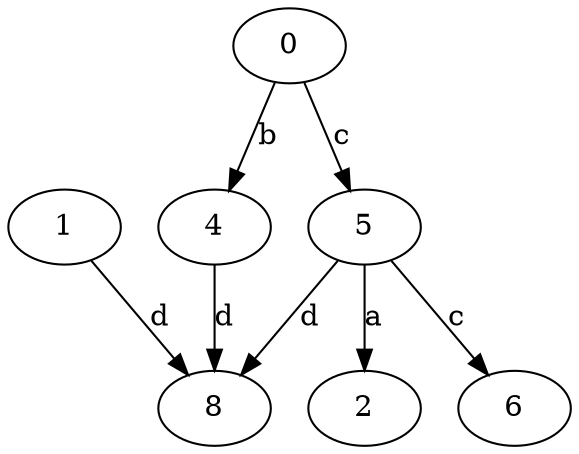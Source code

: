 strict digraph  {
1;
2;
4;
5;
0;
6;
8;
1 -> 8  [label=d];
4 -> 8  [label=d];
5 -> 2  [label=a];
5 -> 6  [label=c];
5 -> 8  [label=d];
0 -> 4  [label=b];
0 -> 5  [label=c];
}
